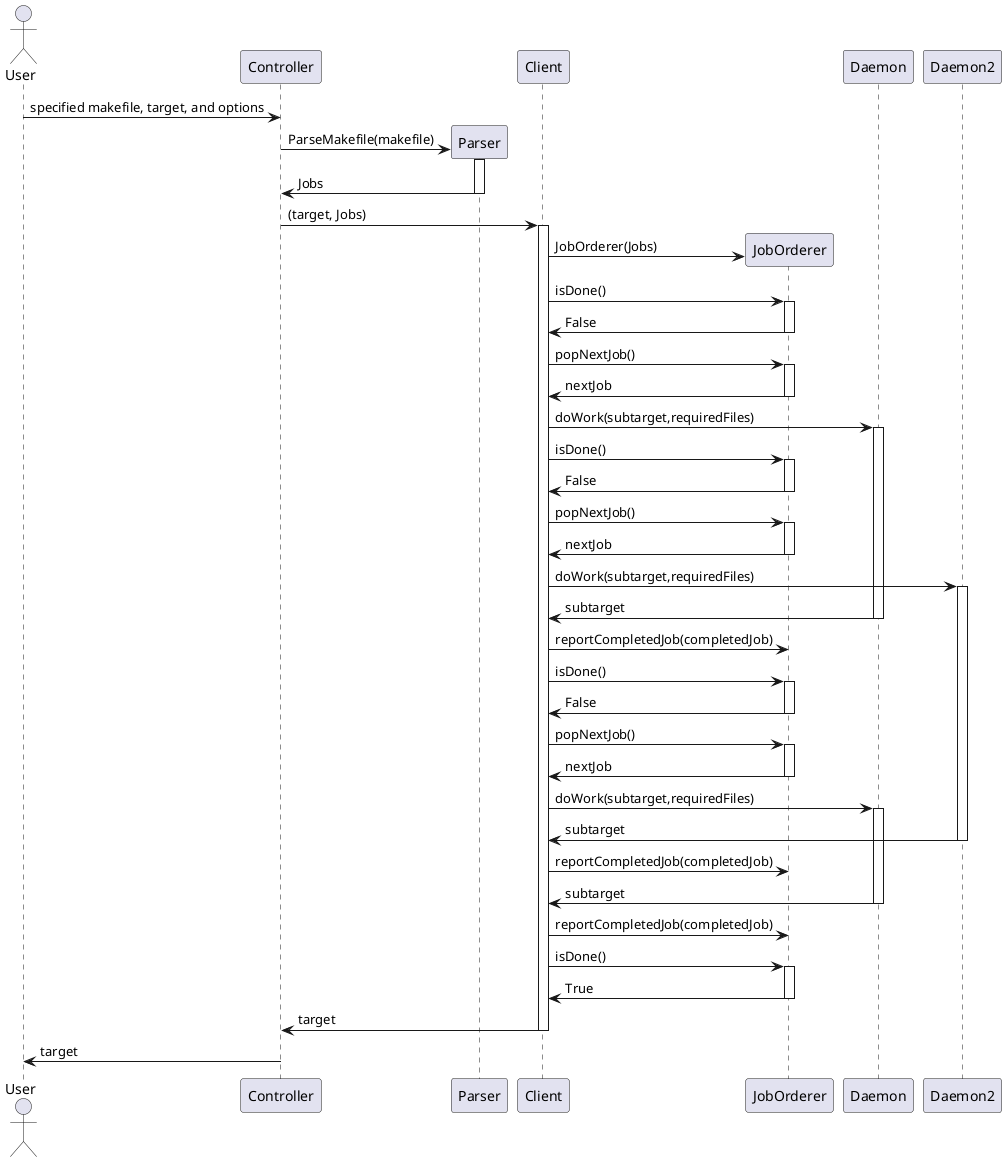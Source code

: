 @startuml

/'
This sequence diagram was created to emphasize that the client did not have to wait for
one daemon to finish doing its work before assigning work to another daemon. Client will
continuously give out jobs as long as there are daemons to do them.
'/

actor User

User -> Controller: specified makefile, target, and options

Controller -> Parser **: ParseMakefile(makefile)
activate Parser
Parser -> Controller : Jobs
deactivate Parser
Controller -> Client : (target, Jobs)
activate Client
Client -> JobOrderer **: JobOrderer(Jobs)


Client -> JobOrderer : isDone()
activate JobOrderer
JobOrderer -> Client : False
deactivate JobOrderer

Client -> JobOrderer : popNextJob()
activate JobOrderer
JobOrderer -> Client : nextJob
deactivate JobOrderer

Client -> Daemon : doWork(subtarget,requiredFiles)
activate Daemon 

Client -> JobOrderer : isDone()
activate JobOrderer
JobOrderer -> Client : False
deactivate JobOrderer

Client -> JobOrderer : popNextJob()
activate JobOrderer
JobOrderer -> Client : nextJob
deactivate JobOrderer

Client -> Daemon2: doWork(subtarget,requiredFiles)
activate Daemon2 

Daemon -> Client : subtarget
deactivate Daemon
Client -> JobOrderer : reportCompletedJob(completedJob)

Client -> JobOrderer : isDone()
activate JobOrderer
JobOrderer -> Client : False
deactivate JobOrderer

Client -> JobOrderer : popNextJob()
activate JobOrderer
JobOrderer -> Client : nextJob
deactivate JobOrderer

Client -> Daemon : doWork(subtarget,requiredFiles)
activate Daemon 

Daemon2 -> Client : subtarget
deactivate Daemon2
Client -> JobOrderer : reportCompletedJob(completedJob)

Daemon -> Client : subtarget
deactivate Daemon
Client -> JobOrderer : reportCompletedJob(completedJob)

Client -> JobOrderer : isDone()
activate JobOrderer
JobOrderer -> Client : True
deactivate JobOrderer

Client -> Controller : target
deactivate Client
Controller -> User: target
@enduml
